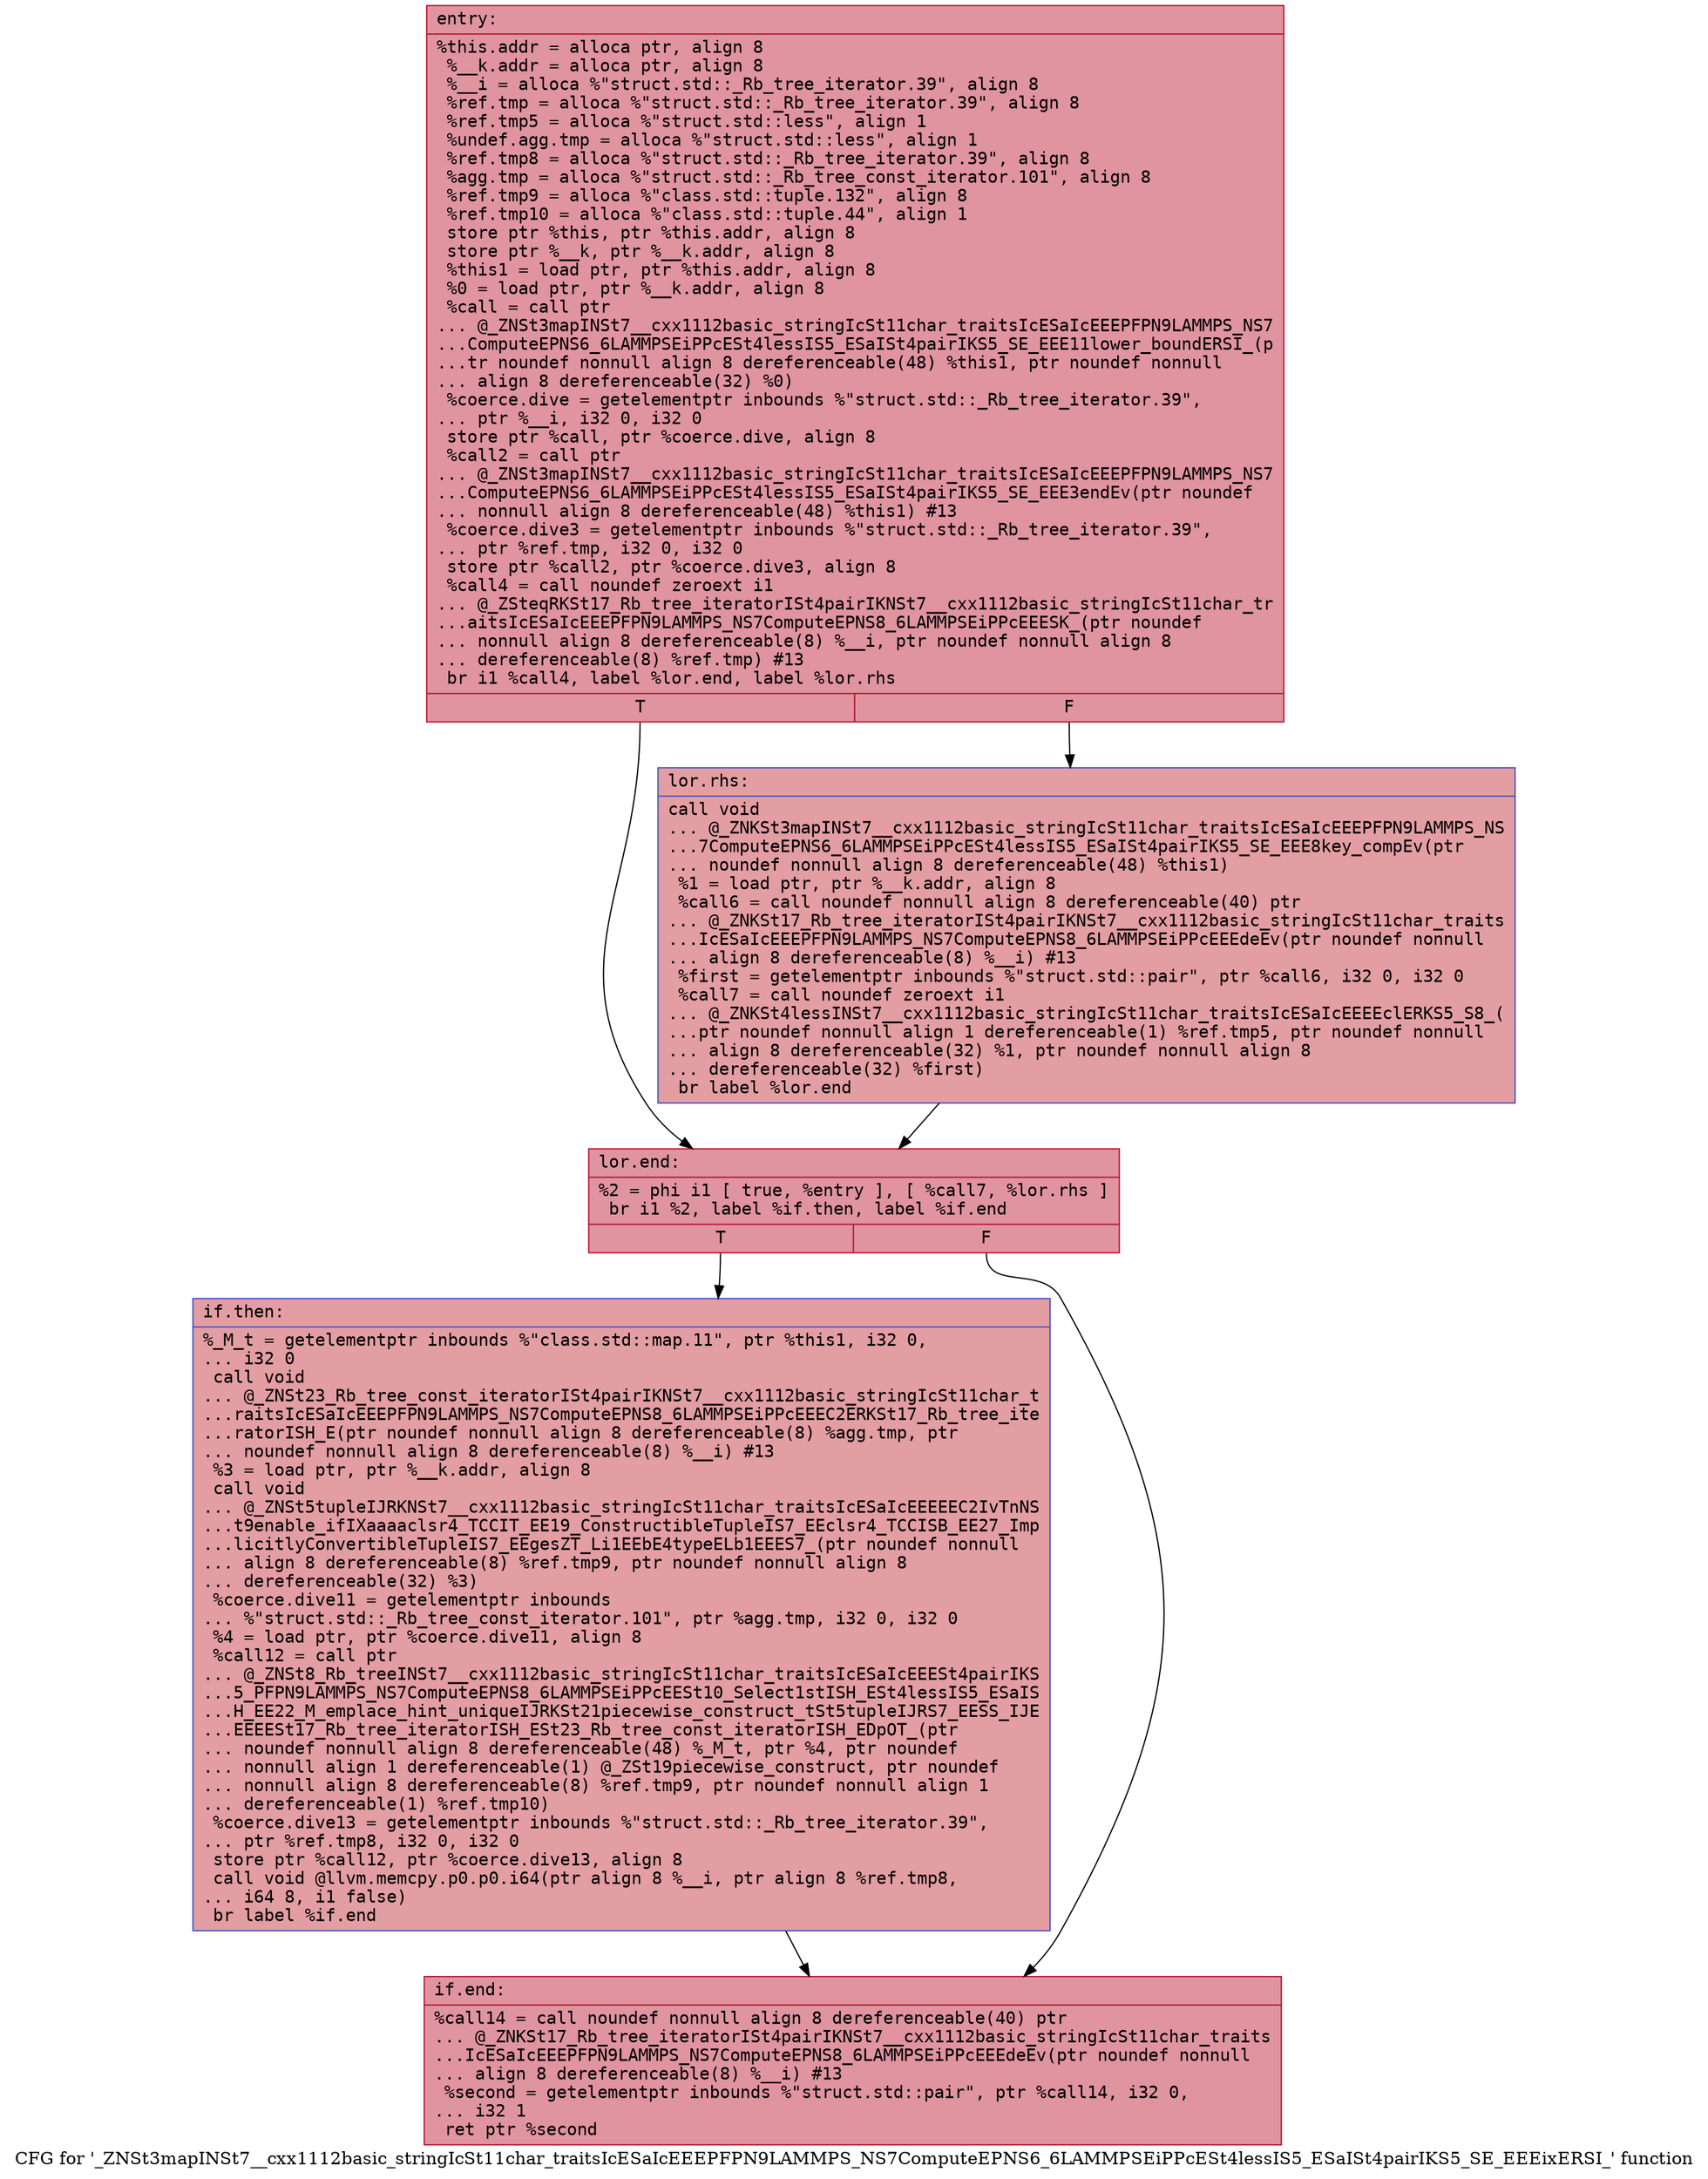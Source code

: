 digraph "CFG for '_ZNSt3mapINSt7__cxx1112basic_stringIcSt11char_traitsIcESaIcEEEPFPN9LAMMPS_NS7ComputeEPNS6_6LAMMPSEiPPcESt4lessIS5_ESaISt4pairIKS5_SE_EEEixERSI_' function" {
	label="CFG for '_ZNSt3mapINSt7__cxx1112basic_stringIcSt11char_traitsIcESaIcEEEPFPN9LAMMPS_NS7ComputeEPNS6_6LAMMPSEiPPcESt4lessIS5_ESaISt4pairIKS5_SE_EEEixERSI_' function";

	Node0x561f163f7350 [shape=record,color="#b70d28ff", style=filled, fillcolor="#b70d2870" fontname="Courier",label="{entry:\l|  %this.addr = alloca ptr, align 8\l  %__k.addr = alloca ptr, align 8\l  %__i = alloca %\"struct.std::_Rb_tree_iterator.39\", align 8\l  %ref.tmp = alloca %\"struct.std::_Rb_tree_iterator.39\", align 8\l  %ref.tmp5 = alloca %\"struct.std::less\", align 1\l  %undef.agg.tmp = alloca %\"struct.std::less\", align 1\l  %ref.tmp8 = alloca %\"struct.std::_Rb_tree_iterator.39\", align 8\l  %agg.tmp = alloca %\"struct.std::_Rb_tree_const_iterator.101\", align 8\l  %ref.tmp9 = alloca %\"class.std::tuple.132\", align 8\l  %ref.tmp10 = alloca %\"class.std::tuple.44\", align 1\l  store ptr %this, ptr %this.addr, align 8\l  store ptr %__k, ptr %__k.addr, align 8\l  %this1 = load ptr, ptr %this.addr, align 8\l  %0 = load ptr, ptr %__k.addr, align 8\l  %call = call ptr\l... @_ZNSt3mapINSt7__cxx1112basic_stringIcSt11char_traitsIcESaIcEEEPFPN9LAMMPS_NS7\l...ComputeEPNS6_6LAMMPSEiPPcESt4lessIS5_ESaISt4pairIKS5_SE_EEE11lower_boundERSI_(p\l...tr noundef nonnull align 8 dereferenceable(48) %this1, ptr noundef nonnull\l... align 8 dereferenceable(32) %0)\l  %coerce.dive = getelementptr inbounds %\"struct.std::_Rb_tree_iterator.39\",\l... ptr %__i, i32 0, i32 0\l  store ptr %call, ptr %coerce.dive, align 8\l  %call2 = call ptr\l... @_ZNSt3mapINSt7__cxx1112basic_stringIcSt11char_traitsIcESaIcEEEPFPN9LAMMPS_NS7\l...ComputeEPNS6_6LAMMPSEiPPcESt4lessIS5_ESaISt4pairIKS5_SE_EEE3endEv(ptr noundef\l... nonnull align 8 dereferenceable(48) %this1) #13\l  %coerce.dive3 = getelementptr inbounds %\"struct.std::_Rb_tree_iterator.39\",\l... ptr %ref.tmp, i32 0, i32 0\l  store ptr %call2, ptr %coerce.dive3, align 8\l  %call4 = call noundef zeroext i1\l... @_ZSteqRKSt17_Rb_tree_iteratorISt4pairIKNSt7__cxx1112basic_stringIcSt11char_tr\l...aitsIcESaIcEEEPFPN9LAMMPS_NS7ComputeEPNS8_6LAMMPSEiPPcEEESK_(ptr noundef\l... nonnull align 8 dereferenceable(8) %__i, ptr noundef nonnull align 8\l... dereferenceable(8) %ref.tmp) #13\l  br i1 %call4, label %lor.end, label %lor.rhs\l|{<s0>T|<s1>F}}"];
	Node0x561f163f7350:s0 -> Node0x561f163f8560[tooltip="entry -> lor.end\nProbability 50.00%" ];
	Node0x561f163f7350:s1 -> Node0x561f163f85b0[tooltip="entry -> lor.rhs\nProbability 50.00%" ];
	Node0x561f163f85b0 [shape=record,color="#3d50c3ff", style=filled, fillcolor="#be242e70" fontname="Courier",label="{lor.rhs:\l|  call void\l... @_ZNKSt3mapINSt7__cxx1112basic_stringIcSt11char_traitsIcESaIcEEEPFPN9LAMMPS_NS\l...7ComputeEPNS6_6LAMMPSEiPPcESt4lessIS5_ESaISt4pairIKS5_SE_EEE8key_compEv(ptr\l... noundef nonnull align 8 dereferenceable(48) %this1)\l  %1 = load ptr, ptr %__k.addr, align 8\l  %call6 = call noundef nonnull align 8 dereferenceable(40) ptr\l... @_ZNKSt17_Rb_tree_iteratorISt4pairIKNSt7__cxx1112basic_stringIcSt11char_traits\l...IcESaIcEEEPFPN9LAMMPS_NS7ComputeEPNS8_6LAMMPSEiPPcEEEdeEv(ptr noundef nonnull\l... align 8 dereferenceable(8) %__i) #13\l  %first = getelementptr inbounds %\"struct.std::pair\", ptr %call6, i32 0, i32 0\l  %call7 = call noundef zeroext i1\l... @_ZNKSt4lessINSt7__cxx1112basic_stringIcSt11char_traitsIcESaIcEEEEclERKS5_S8_(\l...ptr noundef nonnull align 1 dereferenceable(1) %ref.tmp5, ptr noundef nonnull\l... align 8 dereferenceable(32) %1, ptr noundef nonnull align 8\l... dereferenceable(32) %first)\l  br label %lor.end\l}"];
	Node0x561f163f85b0 -> Node0x561f163f8560[tooltip="lor.rhs -> lor.end\nProbability 100.00%" ];
	Node0x561f163f8560 [shape=record,color="#b70d28ff", style=filled, fillcolor="#b70d2870" fontname="Courier",label="{lor.end:\l|  %2 = phi i1 [ true, %entry ], [ %call7, %lor.rhs ]\l  br i1 %2, label %if.then, label %if.end\l|{<s0>T|<s1>F}}"];
	Node0x561f163f8560:s0 -> Node0x561f163f8ab0[tooltip="lor.end -> if.then\nProbability 50.00%" ];
	Node0x561f163f8560:s1 -> Node0x561f163f79b0[tooltip="lor.end -> if.end\nProbability 50.00%" ];
	Node0x561f163f8ab0 [shape=record,color="#3d50c3ff", style=filled, fillcolor="#be242e70" fontname="Courier",label="{if.then:\l|  %_M_t = getelementptr inbounds %\"class.std::map.11\", ptr %this1, i32 0,\l... i32 0\l  call void\l... @_ZNSt23_Rb_tree_const_iteratorISt4pairIKNSt7__cxx1112basic_stringIcSt11char_t\l...raitsIcESaIcEEEPFPN9LAMMPS_NS7ComputeEPNS8_6LAMMPSEiPPcEEEC2ERKSt17_Rb_tree_ite\l...ratorISH_E(ptr noundef nonnull align 8 dereferenceable(8) %agg.tmp, ptr\l... noundef nonnull align 8 dereferenceable(8) %__i) #13\l  %3 = load ptr, ptr %__k.addr, align 8\l  call void\l... @_ZNSt5tupleIJRKNSt7__cxx1112basic_stringIcSt11char_traitsIcESaIcEEEEEC2IvTnNS\l...t9enable_ifIXaaaaclsr4_TCCIT_EE19_ConstructibleTupleIS7_EEclsr4_TCCISB_EE27_Imp\l...licitlyConvertibleTupleIS7_EEgesZT_Li1EEbE4typeELb1EEES7_(ptr noundef nonnull\l... align 8 dereferenceable(8) %ref.tmp9, ptr noundef nonnull align 8\l... dereferenceable(32) %3)\l  %coerce.dive11 = getelementptr inbounds\l... %\"struct.std::_Rb_tree_const_iterator.101\", ptr %agg.tmp, i32 0, i32 0\l  %4 = load ptr, ptr %coerce.dive11, align 8\l  %call12 = call ptr\l... @_ZNSt8_Rb_treeINSt7__cxx1112basic_stringIcSt11char_traitsIcESaIcEEESt4pairIKS\l...5_PFPN9LAMMPS_NS7ComputeEPNS8_6LAMMPSEiPPcEESt10_Select1stISH_ESt4lessIS5_ESaIS\l...H_EE22_M_emplace_hint_uniqueIJRKSt21piecewise_construct_tSt5tupleIJRS7_EESS_IJE\l...EEEESt17_Rb_tree_iteratorISH_ESt23_Rb_tree_const_iteratorISH_EDpOT_(ptr\l... noundef nonnull align 8 dereferenceable(48) %_M_t, ptr %4, ptr noundef\l... nonnull align 1 dereferenceable(1) @_ZSt19piecewise_construct, ptr noundef\l... nonnull align 8 dereferenceable(8) %ref.tmp9, ptr noundef nonnull align 1\l... dereferenceable(1) %ref.tmp10)\l  %coerce.dive13 = getelementptr inbounds %\"struct.std::_Rb_tree_iterator.39\",\l... ptr %ref.tmp8, i32 0, i32 0\l  store ptr %call12, ptr %coerce.dive13, align 8\l  call void @llvm.memcpy.p0.p0.i64(ptr align 8 %__i, ptr align 8 %ref.tmp8,\l... i64 8, i1 false)\l  br label %if.end\l}"];
	Node0x561f163f8ab0 -> Node0x561f163f79b0[tooltip="if.then -> if.end\nProbability 100.00%" ];
	Node0x561f163f79b0 [shape=record,color="#b70d28ff", style=filled, fillcolor="#b70d2870" fontname="Courier",label="{if.end:\l|  %call14 = call noundef nonnull align 8 dereferenceable(40) ptr\l... @_ZNKSt17_Rb_tree_iteratorISt4pairIKNSt7__cxx1112basic_stringIcSt11char_traits\l...IcESaIcEEEPFPN9LAMMPS_NS7ComputeEPNS8_6LAMMPSEiPPcEEEdeEv(ptr noundef nonnull\l... align 8 dereferenceable(8) %__i) #13\l  %second = getelementptr inbounds %\"struct.std::pair\", ptr %call14, i32 0,\l... i32 1\l  ret ptr %second\l}"];
}
